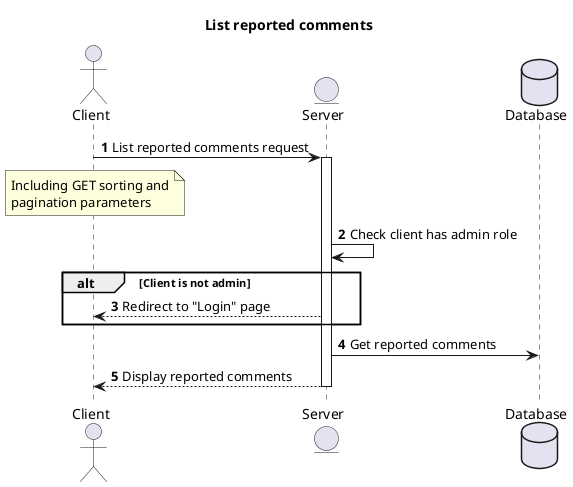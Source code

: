 @startuml

title List reported comments
autonumber 

actor Client
entity Server
Database Database

Client -> Server : List reported comments request
note over Client
Including GET sorting and
pagination parameters
end note

activate Server

Server -> Server : Check client has admin role

alt Client is not admin 
    Server --> Client : Redirect to "Login" page
end

Server -> Database : Get reported comments

Server --> Client : Display reported comments

deactivate Server

@enduml